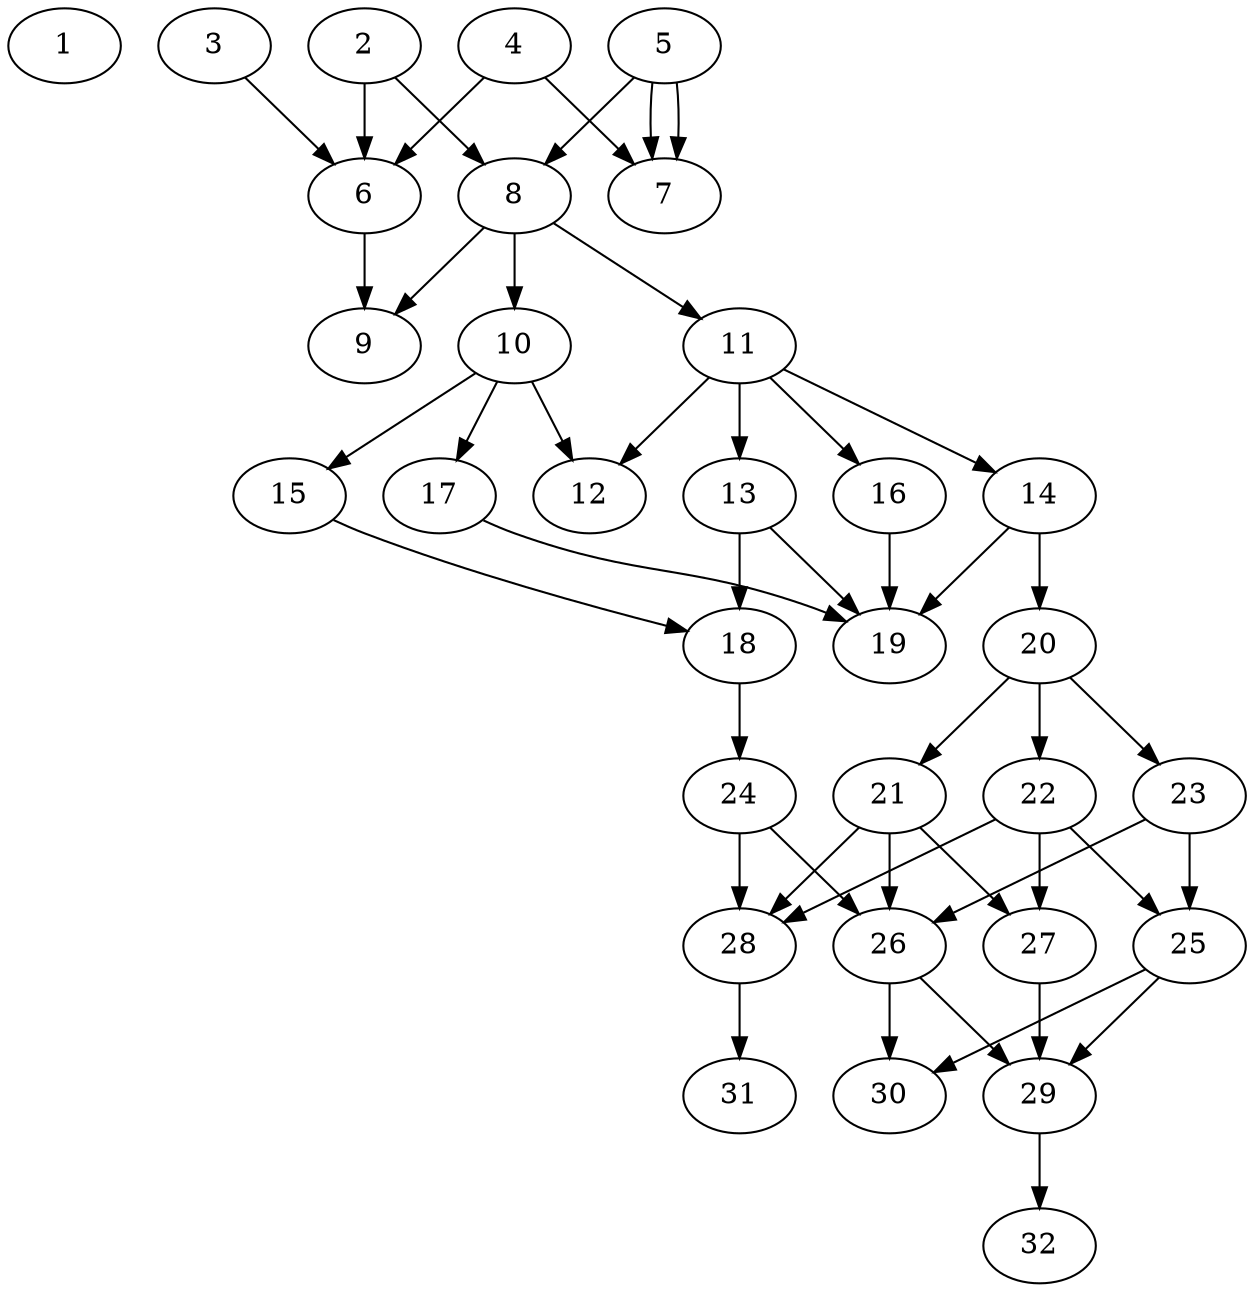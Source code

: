 // DAG (tier=2-normal, mode=data, n=32, ccr=0.436, fat=0.514, density=0.581, regular=0.546, jump=0.166, mindata=2097152, maxdata=16777216)
// DAG automatically generated by daggen at Sun Aug 24 16:33:34 2025
// /home/ermia/Project/Environments/daggen/bin/daggen --dot --ccr 0.436 --fat 0.514 --regular 0.546 --density 0.581 --jump 0.166 --mindata 2097152 --maxdata 16777216 -n 32 
digraph G {
  1 [size="17336966192349820", alpha="0.17", expect_size="8668483096174910"]
  2 [size="10702323330286212", alpha="0.18", expect_size="5351161665143106"]
  2 -> 6 [size ="284728447991808"]
  2 -> 8 [size ="284728447991808"]
  3 [size="1203620167523464192", alpha="0.11", expect_size="601810083761732096"]
  3 -> 6 [size ="1008572615884800"]
  4 [size="53177434680700544", alpha="0.18", expect_size="26588717340350272"]
  4 -> 6 [size ="960052731052032"]
  4 -> 7 [size ="960052731052032"]
  5 [size="1331315358486699264", alpha="0.14", expect_size="665657679243349632"]
  5 -> 7 [size ="590914091220992"]
  5 -> 7 [size ="590914091220992"]
  5 -> 8 [size ="590914091220992"]
  6 [size="70642187701530024", alpha="0.16", expect_size="35321093850765012"]
  6 -> 9 [size ="1210981338316800"]
  7 [size="1211511779439329536", alpha="0.05", expect_size="605755889719664768"]
  8 [size="319406175309637504", alpha="0.02", expect_size="159703087654818752"]
  8 -> 9 [size ="519168340262912"]
  8 -> 10 [size ="519168340262912"]
  8 -> 11 [size ="519168340262912"]
  9 [size="187296656475655296", alpha="0.09", expect_size="93648328237827648"]
  10 [size="2372100213222173310976", alpha="0.08", expect_size="1186050106611086655488"]
  10 -> 12 [size ="1422914075230208"]
  10 -> 15 [size ="1422914075230208"]
  10 -> 17 [size ="1422914075230208"]
  11 [size="22697879017619456000", alpha="0.13", expect_size="11348939508809728000"]
  11 -> 12 [size ="64132795596800"]
  11 -> 13 [size ="64132795596800"]
  11 -> 14 [size ="64132795596800"]
  11 -> 16 [size ="64132795596800"]
  12 [size="11240572121752918", alpha="0.14", expect_size="5620286060876459"]
  13 [size="13076776145543788", alpha="0.02", expect_size="6538388072771894"]
  13 -> 18 [size ="521017793445888"]
  13 -> 19 [size ="521017793445888"]
  14 [size="9714401393835888", alpha="0.03", expect_size="4857200696917944"]
  14 -> 19 [size ="207539832619008"]
  14 -> 20 [size ="207539832619008"]
  15 [size="3390598886445550080", alpha="0.03", expect_size="1695299443222775040"]
  15 -> 18 [size ="1410486461530112"]
  16 [size="1759000092469954816", alpha="0.01", expect_size="879500046234977408"]
  16 -> 19 [size ="1736322477719552"]
  17 [size="15913883958233240", alpha="0.05", expect_size="7956941979116620"]
  17 -> 19 [size ="656719826911232"]
  18 [size="119260733548228880", alpha="0.02", expect_size="59630366774114440"]
  18 -> 24 [size ="50188337020928"]
  19 [size="468392598540153344", alpha="0.10", expect_size="234196299270076672"]
  20 [size="6815834713142546", alpha="0.13", expect_size="3407917356571273"]
  20 -> 21 [size ="279087511764992"]
  20 -> 22 [size ="279087511764992"]
  20 -> 23 [size ="279087511764992"]
  21 [size="1717216749009571840", alpha="0.16", expect_size="858608374504785920"]
  21 -> 26 [size ="947708365897728"]
  21 -> 27 [size ="947708365897728"]
  21 -> 28 [size ="947708365897728"]
  22 [size="180599732664532992000", alpha="0.00", expect_size="90299866332266496000"]
  22 -> 25 [size ="255604241203200"]
  22 -> 27 [size ="255604241203200"]
  22 -> 28 [size ="255604241203200"]
  23 [size="17033629774930702", alpha="0.06", expect_size="8516814887465351"]
  23 -> 25 [size ="545765822824448"]
  23 -> 26 [size ="545765822824448"]
  24 [size="36935776723887608", alpha="0.03", expect_size="18467888361943804"]
  24 -> 26 [size ="1087698529943552"]
  24 -> 28 [size ="1087698529943552"]
  25 [size="2277227678141102686208", alpha="0.16", expect_size="1138613839070551343104"]
  25 -> 29 [size ="1384716783583232"]
  25 -> 30 [size ="1384716783583232"]
  26 [size="79511218484933600", alpha="0.19", expect_size="39755609242466800"]
  26 -> 29 [size ="1249379277078528"]
  26 -> 30 [size ="1249379277078528"]
  27 [size="1710065536020747520", alpha="0.17", expect_size="855032768010373760"]
  27 -> 29 [size ="892368341434368"]
  28 [size="3421914920307606421504", alpha="0.10", expect_size="1710957460153803210752"]
  28 -> 31 [size ="1816642451406848"]
  29 [size="132769816269972256", alpha="0.07", expect_size="66384908134986128"]
  29 -> 32 [size ="130419777339392"]
  30 [size="3872898984055243014144", alpha="0.07", expect_size="1936449492027621507072"]
  31 [size="2109923794439724800", alpha="0.07", expect_size="1054961897219862400"]
  32 [size="12084409664016482304", alpha="0.15", expect_size="6042204832008241152"]
}